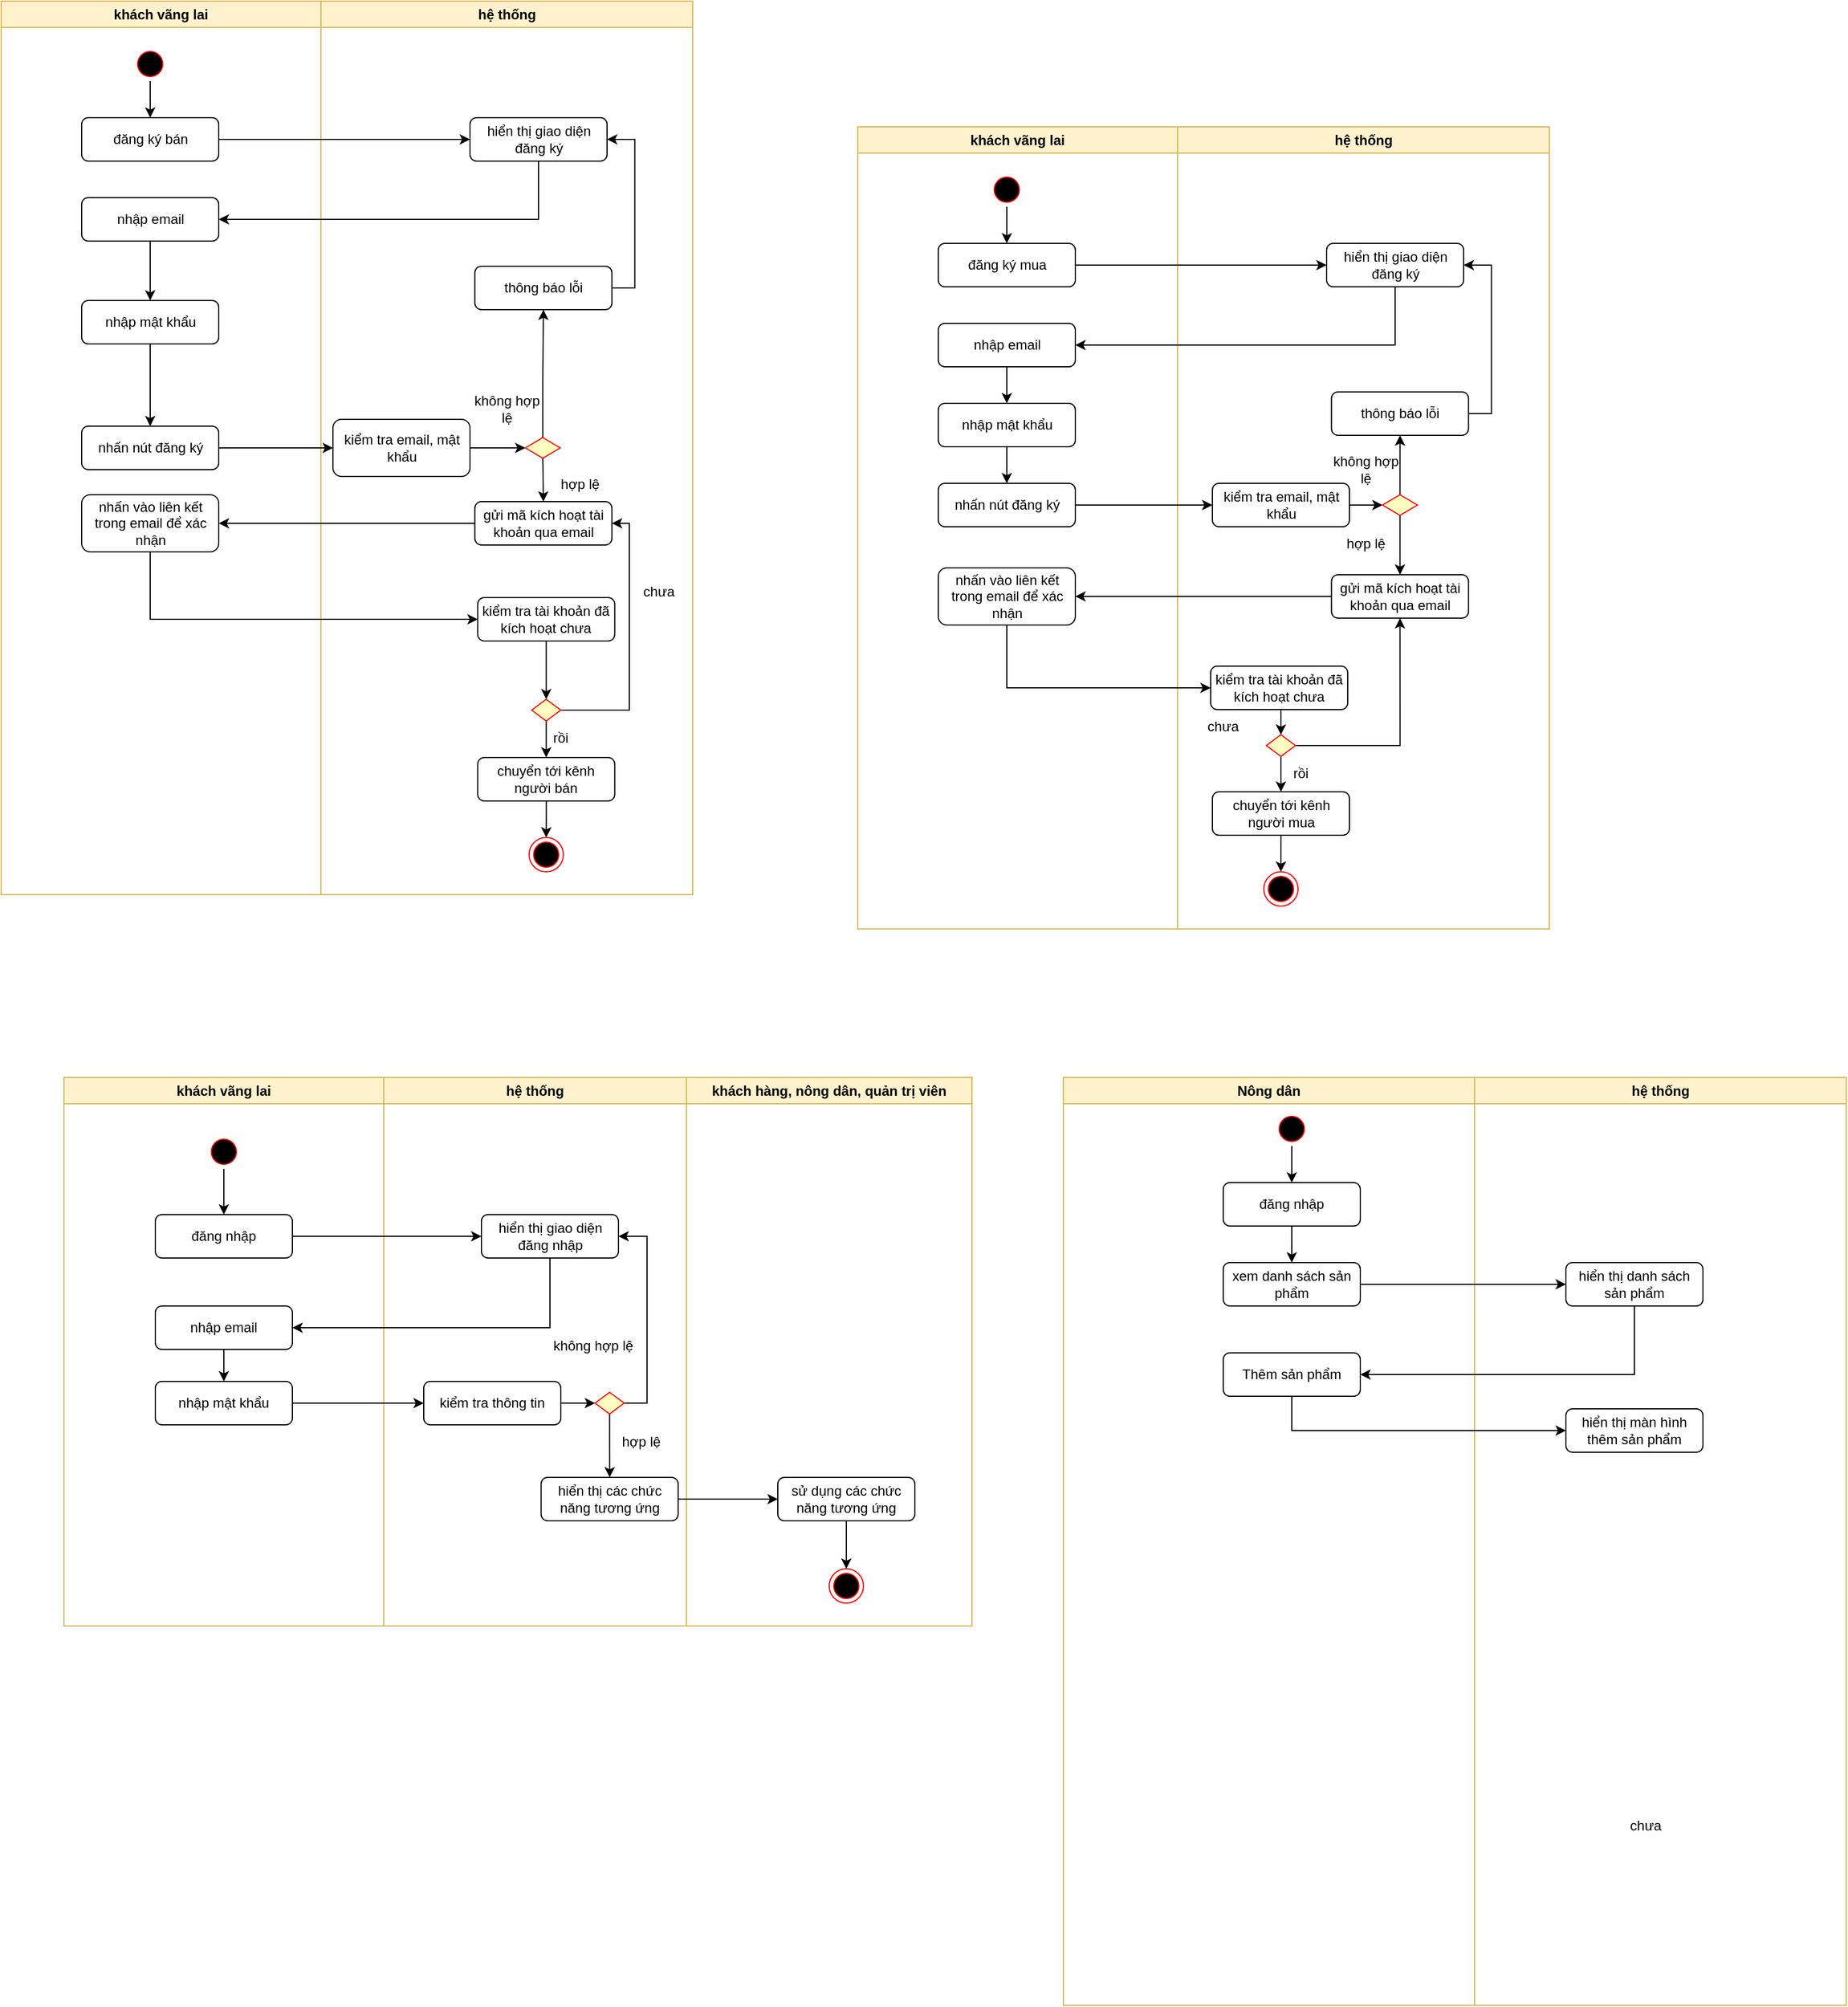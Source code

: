 <mxfile version="22.1.7" type="github">
  <diagram name="Page-1" id="e7e014a7-5840-1c2e-5031-d8a46d1fe8dd">
    <mxGraphModel dx="1050" dy="541" grid="1" gridSize="10" guides="1" tooltips="1" connect="1" arrows="1" fold="1" page="1" pageScale="1" pageWidth="1169" pageHeight="826" background="none" math="0" shadow="0">
      <root>
        <mxCell id="0" />
        <mxCell id="1" parent="0" />
        <mxCell id="KYzLp7zjKM8vXgxondFM-41" value="khách vãng lai" style="swimlane;whiteSpace=wrap;fillColor=#fff2cc;strokeColor=#d6b656;" parent="1" vertex="1">
          <mxGeometry x="165" y="960" width="280" height="480" as="geometry" />
        </mxCell>
        <mxCell id="KYzLp7zjKM8vXgxondFM-245" value="" style="edgeStyle=orthogonalEdgeStyle;rounded=0;orthogonalLoop=1;jettySize=auto;html=1;" parent="KYzLp7zjKM8vXgxondFM-41" source="KYzLp7zjKM8vXgxondFM-42" target="KYzLp7zjKM8vXgxondFM-235" edge="1">
          <mxGeometry relative="1" as="geometry" />
        </mxCell>
        <mxCell id="KYzLp7zjKM8vXgxondFM-42" value="" style="ellipse;shape=startState;fillColor=#000000;strokeColor=#ff0000;" parent="KYzLp7zjKM8vXgxondFM-41" vertex="1">
          <mxGeometry x="125" y="50" width="30" height="30" as="geometry" />
        </mxCell>
        <mxCell id="KYzLp7zjKM8vXgxondFM-235" value="đăng nhập" style="rounded=1;whiteSpace=wrap;html=1;" parent="KYzLp7zjKM8vXgxondFM-41" vertex="1">
          <mxGeometry x="80" y="120" width="120" height="38" as="geometry" />
        </mxCell>
        <mxCell id="KYzLp7zjKM8vXgxondFM-247" value="" style="edgeStyle=orthogonalEdgeStyle;rounded=0;orthogonalLoop=1;jettySize=auto;html=1;" parent="KYzLp7zjKM8vXgxondFM-41" source="KYzLp7zjKM8vXgxondFM-238" target="KYzLp7zjKM8vXgxondFM-239" edge="1">
          <mxGeometry relative="1" as="geometry" />
        </mxCell>
        <mxCell id="KYzLp7zjKM8vXgxondFM-238" value="nhập email" style="rounded=1;whiteSpace=wrap;html=1;" parent="KYzLp7zjKM8vXgxondFM-41" vertex="1">
          <mxGeometry x="80" y="200" width="120" height="38" as="geometry" />
        </mxCell>
        <mxCell id="KYzLp7zjKM8vXgxondFM-239" value="nhập mật khẩu" style="rounded=1;whiteSpace=wrap;html=1;" parent="KYzLp7zjKM8vXgxondFM-41" vertex="1">
          <mxGeometry x="80" y="266" width="120" height="38" as="geometry" />
        </mxCell>
        <mxCell id="KYzLp7zjKM8vXgxondFM-50" value="hệ thống" style="swimlane;whiteSpace=wrap;fillColor=#fff2cc;strokeColor=#d6b656;" parent="1" vertex="1">
          <mxGeometry x="445" y="960" width="265" height="480" as="geometry" />
        </mxCell>
        <mxCell id="KYzLp7zjKM8vXgxondFM-236" value="hiển thị giao diện đăng nhập" style="rounded=1;whiteSpace=wrap;html=1;" parent="KYzLp7zjKM8vXgxondFM-50" vertex="1">
          <mxGeometry x="85.5" y="120" width="120" height="38" as="geometry" />
        </mxCell>
        <mxCell id="KYzLp7zjKM8vXgxondFM-251" value="" style="edgeStyle=orthogonalEdgeStyle;rounded=0;orthogonalLoop=1;jettySize=auto;html=1;" parent="KYzLp7zjKM8vXgxondFM-50" source="KYzLp7zjKM8vXgxondFM-248" target="KYzLp7zjKM8vXgxondFM-250" edge="1">
          <mxGeometry relative="1" as="geometry" />
        </mxCell>
        <mxCell id="KYzLp7zjKM8vXgxondFM-248" value="kiểm tra thông tin" style="rounded=1;whiteSpace=wrap;html=1;" parent="KYzLp7zjKM8vXgxondFM-50" vertex="1">
          <mxGeometry x="35" y="266" width="120" height="38" as="geometry" />
        </mxCell>
        <mxCell id="KYzLp7zjKM8vXgxondFM-253" style="edgeStyle=orthogonalEdgeStyle;rounded=0;orthogonalLoop=1;jettySize=auto;html=1;entryX=1;entryY=0.5;entryDx=0;entryDy=0;exitX=1;exitY=0.5;exitDx=0;exitDy=0;" parent="KYzLp7zjKM8vXgxondFM-50" source="KYzLp7zjKM8vXgxondFM-250" target="KYzLp7zjKM8vXgxondFM-236" edge="1">
          <mxGeometry relative="1" as="geometry" />
        </mxCell>
        <mxCell id="KYzLp7zjKM8vXgxondFM-255" value="" style="edgeStyle=orthogonalEdgeStyle;rounded=0;orthogonalLoop=1;jettySize=auto;html=1;" parent="KYzLp7zjKM8vXgxondFM-50" source="KYzLp7zjKM8vXgxondFM-250" target="KYzLp7zjKM8vXgxondFM-254" edge="1">
          <mxGeometry relative="1" as="geometry" />
        </mxCell>
        <mxCell id="KYzLp7zjKM8vXgxondFM-250" value="" style="rhombus;fillColor=#ffffc0;strokeColor=#ff0000;" parent="KYzLp7zjKM8vXgxondFM-50" vertex="1">
          <mxGeometry x="185" y="275.5" width="25.5" height="19" as="geometry" />
        </mxCell>
        <mxCell id="KYzLp7zjKM8vXgxondFM-254" value="hiển thị các chức năng tương ứng" style="rounded=1;whiteSpace=wrap;html=1;" parent="KYzLp7zjKM8vXgxondFM-50" vertex="1">
          <mxGeometry x="137.75" y="350" width="120" height="38" as="geometry" />
        </mxCell>
        <mxCell id="KYzLp7zjKM8vXgxondFM-257" value="không hợp lệ" style="text;html=1;align=center;verticalAlign=middle;resizable=0;points=[];autosize=1;strokeColor=none;fillColor=none;" parent="KYzLp7zjKM8vXgxondFM-50" vertex="1">
          <mxGeometry x="137.75" y="220" width="90" height="30" as="geometry" />
        </mxCell>
        <mxCell id="KYzLp7zjKM8vXgxondFM-258" value="hợp lệ" style="text;html=1;align=center;verticalAlign=middle;resizable=0;points=[];autosize=1;strokeColor=none;fillColor=none;" parent="KYzLp7zjKM8vXgxondFM-50" vertex="1">
          <mxGeometry x="195" y="304" width="60" height="30" as="geometry" />
        </mxCell>
        <mxCell id="KYzLp7zjKM8vXgxondFM-69" value="khách hàng, nông dân, quản trị viên" style="swimlane;whiteSpace=wrap;fillColor=#fff2cc;strokeColor=#d6b656;" parent="1" vertex="1">
          <mxGeometry x="710" y="960" width="250" height="480" as="geometry" />
        </mxCell>
        <mxCell id="KYzLp7zjKM8vXgxondFM-73" value="" style="ellipse;shape=endState;fillColor=#000000;strokeColor=#ff0000" parent="KYzLp7zjKM8vXgxondFM-69" vertex="1">
          <mxGeometry x="125" y="430" width="30" height="30" as="geometry" />
        </mxCell>
        <mxCell id="KYzLp7zjKM8vXgxondFM-260" style="edgeStyle=orthogonalEdgeStyle;rounded=0;orthogonalLoop=1;jettySize=auto;html=1;exitX=0.5;exitY=1;exitDx=0;exitDy=0;entryX=0.5;entryY=0;entryDx=0;entryDy=0;" parent="KYzLp7zjKM8vXgxondFM-69" source="KYzLp7zjKM8vXgxondFM-256" target="KYzLp7zjKM8vXgxondFM-73" edge="1">
          <mxGeometry relative="1" as="geometry" />
        </mxCell>
        <mxCell id="KYzLp7zjKM8vXgxondFM-256" value="sử dụng các chức năng tương ứng" style="rounded=1;whiteSpace=wrap;html=1;" parent="KYzLp7zjKM8vXgxondFM-69" vertex="1">
          <mxGeometry x="80" y="350" width="120" height="38" as="geometry" />
        </mxCell>
        <mxCell id="KYzLp7zjKM8vXgxondFM-134" value="khách vãng lai" style="swimlane;whiteSpace=wrap;fillColor=#fff2cc;strokeColor=#d6b656;" parent="1" vertex="1">
          <mxGeometry x="860" y="128" width="280" height="702" as="geometry" />
        </mxCell>
        <mxCell id="KYzLp7zjKM8vXgxondFM-135" value="" style="edgeStyle=orthogonalEdgeStyle;rounded=0;orthogonalLoop=1;jettySize=auto;html=1;" parent="KYzLp7zjKM8vXgxondFM-134" source="KYzLp7zjKM8vXgxondFM-136" target="KYzLp7zjKM8vXgxondFM-138" edge="1">
          <mxGeometry relative="1" as="geometry" />
        </mxCell>
        <mxCell id="KYzLp7zjKM8vXgxondFM-136" value="" style="ellipse;shape=startState;fillColor=#000000;strokeColor=#ff0000;" parent="KYzLp7zjKM8vXgxondFM-134" vertex="1">
          <mxGeometry x="115.5" y="40" width="30" height="30" as="geometry" />
        </mxCell>
        <mxCell id="KYzLp7zjKM8vXgxondFM-138" value="đăng ký mua" style="rounded=1;whiteSpace=wrap;html=1;" parent="KYzLp7zjKM8vXgxondFM-134" vertex="1">
          <mxGeometry x="70.5" y="102" width="120" height="38" as="geometry" />
        </mxCell>
        <mxCell id="KYzLp7zjKM8vXgxondFM-139" value="" style="edgeStyle=orthogonalEdgeStyle;rounded=0;orthogonalLoop=1;jettySize=auto;html=1;" parent="KYzLp7zjKM8vXgxondFM-134" source="KYzLp7zjKM8vXgxondFM-140" target="KYzLp7zjKM8vXgxondFM-141" edge="1">
          <mxGeometry relative="1" as="geometry" />
        </mxCell>
        <mxCell id="KYzLp7zjKM8vXgxondFM-140" value="nhập email" style="rounded=1;whiteSpace=wrap;html=1;" parent="KYzLp7zjKM8vXgxondFM-134" vertex="1">
          <mxGeometry x="70.5" y="172" width="120" height="38" as="geometry" />
        </mxCell>
        <mxCell id="KYzLp7zjKM8vXgxondFM-175" style="edgeStyle=orthogonalEdgeStyle;rounded=0;orthogonalLoop=1;jettySize=auto;html=1;exitX=0.5;exitY=1;exitDx=0;exitDy=0;entryX=0.5;entryY=0;entryDx=0;entryDy=0;" parent="KYzLp7zjKM8vXgxondFM-134" source="KYzLp7zjKM8vXgxondFM-141" target="KYzLp7zjKM8vXgxondFM-174" edge="1">
          <mxGeometry relative="1" as="geometry" />
        </mxCell>
        <mxCell id="KYzLp7zjKM8vXgxondFM-141" value="nhập mật khẩu" style="rounded=1;whiteSpace=wrap;html=1;" parent="KYzLp7zjKM8vXgxondFM-134" vertex="1">
          <mxGeometry x="70.5" y="242" width="120" height="38" as="geometry" />
        </mxCell>
        <mxCell id="KYzLp7zjKM8vXgxondFM-174" value="nhấn nút đăng ký" style="rounded=1;whiteSpace=wrap;html=1;" parent="KYzLp7zjKM8vXgxondFM-134" vertex="1">
          <mxGeometry x="70.5" y="312" width="120" height="38" as="geometry" />
        </mxCell>
        <mxCell id="KYzLp7zjKM8vXgxondFM-142" value="nhấn vào liên kết trong email để xác nhận" style="rounded=1;whiteSpace=wrap;html=1;" parent="KYzLp7zjKM8vXgxondFM-134" vertex="1">
          <mxGeometry x="70.5" y="386" width="120" height="50" as="geometry" />
        </mxCell>
        <mxCell id="KYzLp7zjKM8vXgxondFM-149" value="hệ thống" style="swimlane;whiteSpace=wrap;fillColor=#fff2cc;strokeColor=#d6b656;" parent="1" vertex="1">
          <mxGeometry x="1140" y="128" width="325.5" height="702" as="geometry" />
        </mxCell>
        <mxCell id="KYzLp7zjKM8vXgxondFM-150" value="" style="edgeStyle=orthogonalEdgeStyle;rounded=0;orthogonalLoop=1;jettySize=auto;html=1;" parent="KYzLp7zjKM8vXgxondFM-149" source="KYzLp7zjKM8vXgxondFM-151" target="KYzLp7zjKM8vXgxondFM-154" edge="1">
          <mxGeometry relative="1" as="geometry" />
        </mxCell>
        <mxCell id="KYzLp7zjKM8vXgxondFM-151" value="kiểm tra email, mật khẩu" style="rounded=1;whiteSpace=wrap;html=1;" parent="KYzLp7zjKM8vXgxondFM-149" vertex="1">
          <mxGeometry x="30.5" y="312" width="120" height="38" as="geometry" />
        </mxCell>
        <mxCell id="KYzLp7zjKM8vXgxondFM-153" style="edgeStyle=orthogonalEdgeStyle;rounded=0;orthogonalLoop=1;jettySize=auto;html=1;exitX=0.5;exitY=1;exitDx=0;exitDy=0;entryX=0.5;entryY=0;entryDx=0;entryDy=0;" parent="KYzLp7zjKM8vXgxondFM-149" source="KYzLp7zjKM8vXgxondFM-154" target="KYzLp7zjKM8vXgxondFM-158" edge="1">
          <mxGeometry relative="1" as="geometry" />
        </mxCell>
        <mxCell id="KYzLp7zjKM8vXgxondFM-177" value="" style="edgeStyle=orthogonalEdgeStyle;rounded=0;orthogonalLoop=1;jettySize=auto;html=1;" parent="KYzLp7zjKM8vXgxondFM-149" source="KYzLp7zjKM8vXgxondFM-154" target="KYzLp7zjKM8vXgxondFM-176" edge="1">
          <mxGeometry relative="1" as="geometry" />
        </mxCell>
        <mxCell id="KYzLp7zjKM8vXgxondFM-154" value="" style="rhombus;fillColor=#ffffc0;strokeColor=#ff0000;" parent="KYzLp7zjKM8vXgxondFM-149" vertex="1">
          <mxGeometry x="179.5" y="322" width="30.5" height="18" as="geometry" />
        </mxCell>
        <mxCell id="KYzLp7zjKM8vXgxondFM-155" value="hiển thị giao diện đăng ký" style="rounded=1;whiteSpace=wrap;html=1;" parent="KYzLp7zjKM8vXgxondFM-149" vertex="1">
          <mxGeometry x="130.5" y="102" width="120" height="38" as="geometry" />
        </mxCell>
        <mxCell id="KYzLp7zjKM8vXgxondFM-156" value="không hợp lệ" style="text;html=1;strokeColor=none;fillColor=none;align=center;verticalAlign=middle;whiteSpace=wrap;rounded=0;" parent="KYzLp7zjKM8vXgxondFM-149" vertex="1">
          <mxGeometry x="134.75" y="285" width="60" height="30" as="geometry" />
        </mxCell>
        <mxCell id="KYzLp7zjKM8vXgxondFM-157" value="hợp lệ" style="text;html=1;strokeColor=none;fillColor=none;align=center;verticalAlign=middle;whiteSpace=wrap;rounded=0;" parent="KYzLp7zjKM8vXgxondFM-149" vertex="1">
          <mxGeometry x="134.75" y="350" width="60" height="30" as="geometry" />
        </mxCell>
        <mxCell id="KYzLp7zjKM8vXgxondFM-188" style="edgeStyle=orthogonalEdgeStyle;rounded=0;orthogonalLoop=1;jettySize=auto;html=1;exitX=0.5;exitY=1;exitDx=0;exitDy=0;entryX=0.5;entryY=0;entryDx=0;entryDy=0;" parent="KYzLp7zjKM8vXgxondFM-149" source="KYzLp7zjKM8vXgxondFM-163" target="KYzLp7zjKM8vXgxondFM-187" edge="1">
          <mxGeometry relative="1" as="geometry" />
        </mxCell>
        <mxCell id="CHqkZFaA4Pbt0bsiCunF-6" style="edgeStyle=orthogonalEdgeStyle;rounded=0;orthogonalLoop=1;jettySize=auto;html=1;exitX=1;exitY=0.5;exitDx=0;exitDy=0;entryX=0.5;entryY=1;entryDx=0;entryDy=0;" edge="1" parent="KYzLp7zjKM8vXgxondFM-149" source="KYzLp7zjKM8vXgxondFM-163" target="KYzLp7zjKM8vXgxondFM-158">
          <mxGeometry relative="1" as="geometry" />
        </mxCell>
        <mxCell id="KYzLp7zjKM8vXgxondFM-163" value="" style="rhombus;fillColor=#ffffc0;strokeColor=#ff0000;" parent="KYzLp7zjKM8vXgxondFM-149" vertex="1">
          <mxGeometry x="77.75" y="532" width="25.5" height="19" as="geometry" />
        </mxCell>
        <mxCell id="KYzLp7zjKM8vXgxondFM-165" value="chưa" style="text;html=1;strokeColor=none;fillColor=none;align=center;verticalAlign=middle;whiteSpace=wrap;rounded=0;" parent="KYzLp7zjKM8vXgxondFM-149" vertex="1">
          <mxGeometry x="10" y="510" width="60" height="30" as="geometry" />
        </mxCell>
        <mxCell id="KYzLp7zjKM8vXgxondFM-158" value="gửi mã kích hoạt tài khoản qua email" style="rounded=1;whiteSpace=wrap;html=1;" parent="KYzLp7zjKM8vXgxondFM-149" vertex="1">
          <mxGeometry x="134.75" y="392" width="120" height="38" as="geometry" />
        </mxCell>
        <mxCell id="KYzLp7zjKM8vXgxondFM-185" style="edgeStyle=orthogonalEdgeStyle;rounded=0;orthogonalLoop=1;jettySize=auto;html=1;exitX=0.5;exitY=1;exitDx=0;exitDy=0;entryX=0.5;entryY=0;entryDx=0;entryDy=0;" parent="KYzLp7zjKM8vXgxondFM-149" source="KYzLp7zjKM8vXgxondFM-160" target="KYzLp7zjKM8vXgxondFM-163" edge="1">
          <mxGeometry relative="1" as="geometry" />
        </mxCell>
        <mxCell id="KYzLp7zjKM8vXgxondFM-160" value="kiểm tra tài khoản đã kích hoạt chưa" style="rounded=1;whiteSpace=wrap;html=1;" parent="KYzLp7zjKM8vXgxondFM-149" vertex="1">
          <mxGeometry x="29" y="472" width="120" height="38" as="geometry" />
        </mxCell>
        <mxCell id="KYzLp7zjKM8vXgxondFM-179" style="edgeStyle=orthogonalEdgeStyle;rounded=0;orthogonalLoop=1;jettySize=auto;html=1;exitX=1;exitY=0.5;exitDx=0;exitDy=0;entryX=1;entryY=0.5;entryDx=0;entryDy=0;" parent="KYzLp7zjKM8vXgxondFM-149" source="KYzLp7zjKM8vXgxondFM-176" target="KYzLp7zjKM8vXgxondFM-155" edge="1">
          <mxGeometry relative="1" as="geometry" />
        </mxCell>
        <mxCell id="KYzLp7zjKM8vXgxondFM-176" value="thông báo lỗi" style="rounded=1;whiteSpace=wrap;html=1;" parent="KYzLp7zjKM8vXgxondFM-149" vertex="1">
          <mxGeometry x="134.75" y="232" width="120" height="38" as="geometry" />
        </mxCell>
        <mxCell id="KYzLp7zjKM8vXgxondFM-191" value="" style="edgeStyle=orthogonalEdgeStyle;rounded=0;orthogonalLoop=1;jettySize=auto;html=1;" parent="KYzLp7zjKM8vXgxondFM-149" source="KYzLp7zjKM8vXgxondFM-187" target="KYzLp7zjKM8vXgxondFM-190" edge="1">
          <mxGeometry relative="1" as="geometry" />
        </mxCell>
        <mxCell id="KYzLp7zjKM8vXgxondFM-187" value="chuyển tới kênh người mua" style="rounded=1;whiteSpace=wrap;html=1;" parent="KYzLp7zjKM8vXgxondFM-149" vertex="1">
          <mxGeometry x="30.5" y="582" width="120" height="38" as="geometry" />
        </mxCell>
        <mxCell id="KYzLp7zjKM8vXgxondFM-189" value="rồi" style="text;html=1;strokeColor=none;fillColor=none;align=center;verticalAlign=middle;whiteSpace=wrap;rounded=0;" parent="KYzLp7zjKM8vXgxondFM-149" vertex="1">
          <mxGeometry x="77.75" y="551" width="60" height="30" as="geometry" />
        </mxCell>
        <mxCell id="KYzLp7zjKM8vXgxondFM-190" value="" style="ellipse;shape=endState;fillColor=#000000;strokeColor=#ff0000" parent="KYzLp7zjKM8vXgxondFM-149" vertex="1">
          <mxGeometry x="75.5" y="652" width="30" height="30" as="geometry" />
        </mxCell>
        <mxCell id="KYzLp7zjKM8vXgxondFM-167" style="edgeStyle=orthogonalEdgeStyle;rounded=0;orthogonalLoop=1;jettySize=auto;html=1;exitX=1;exitY=0.5;exitDx=0;exitDy=0;entryX=0;entryY=0.5;entryDx=0;entryDy=0;" parent="1" source="KYzLp7zjKM8vXgxondFM-174" target="KYzLp7zjKM8vXgxondFM-151" edge="1">
          <mxGeometry relative="1" as="geometry" />
        </mxCell>
        <mxCell id="KYzLp7zjKM8vXgxondFM-168" style="edgeStyle=orthogonalEdgeStyle;rounded=0;orthogonalLoop=1;jettySize=auto;html=1;entryX=1;entryY=0.5;entryDx=0;entryDy=0;endArrow=none;endFill=0;startArrow=classic;startFill=1;" parent="1" source="KYzLp7zjKM8vXgxondFM-155" target="KYzLp7zjKM8vXgxondFM-138" edge="1">
          <mxGeometry relative="1" as="geometry" />
        </mxCell>
        <mxCell id="KYzLp7zjKM8vXgxondFM-173" style="edgeStyle=orthogonalEdgeStyle;rounded=0;orthogonalLoop=1;jettySize=auto;html=1;exitX=0.5;exitY=1;exitDx=0;exitDy=0;entryX=1;entryY=0.5;entryDx=0;entryDy=0;" parent="1" source="KYzLp7zjKM8vXgxondFM-155" target="KYzLp7zjKM8vXgxondFM-140" edge="1">
          <mxGeometry relative="1" as="geometry" />
        </mxCell>
        <mxCell id="KYzLp7zjKM8vXgxondFM-169" style="edgeStyle=orthogonalEdgeStyle;rounded=0;orthogonalLoop=1;jettySize=auto;html=1;exitX=0;exitY=0.5;exitDx=0;exitDy=0;entryX=1;entryY=0.5;entryDx=0;entryDy=0;" parent="1" source="KYzLp7zjKM8vXgxondFM-158" target="KYzLp7zjKM8vXgxondFM-142" edge="1">
          <mxGeometry relative="1" as="geometry" />
        </mxCell>
        <mxCell id="KYzLp7zjKM8vXgxondFM-170" style="edgeStyle=orthogonalEdgeStyle;rounded=0;orthogonalLoop=1;jettySize=auto;html=1;exitX=0.5;exitY=1;exitDx=0;exitDy=0;entryX=0;entryY=0.5;entryDx=0;entryDy=0;" parent="1" source="KYzLp7zjKM8vXgxondFM-142" target="KYzLp7zjKM8vXgxondFM-160" edge="1">
          <mxGeometry relative="1" as="geometry" />
        </mxCell>
        <mxCell id="KYzLp7zjKM8vXgxondFM-192" value="khách vãng lai" style="swimlane;whiteSpace=wrap;fillColor=#fff2cc;strokeColor=#d6b656;" parent="1" vertex="1">
          <mxGeometry x="110" y="18" width="280" height="782" as="geometry" />
        </mxCell>
        <mxCell id="KYzLp7zjKM8vXgxondFM-193" value="" style="edgeStyle=orthogonalEdgeStyle;rounded=0;orthogonalLoop=1;jettySize=auto;html=1;" parent="KYzLp7zjKM8vXgxondFM-192" source="KYzLp7zjKM8vXgxondFM-194" target="KYzLp7zjKM8vXgxondFM-195" edge="1">
          <mxGeometry relative="1" as="geometry" />
        </mxCell>
        <mxCell id="KYzLp7zjKM8vXgxondFM-194" value="" style="ellipse;shape=startState;fillColor=#000000;strokeColor=#ff0000;" parent="KYzLp7zjKM8vXgxondFM-192" vertex="1">
          <mxGeometry x="115.5" y="40" width="30" height="30" as="geometry" />
        </mxCell>
        <mxCell id="KYzLp7zjKM8vXgxondFM-195" value="đăng ký bán" style="rounded=1;whiteSpace=wrap;html=1;" parent="KYzLp7zjKM8vXgxondFM-192" vertex="1">
          <mxGeometry x="70.5" y="102" width="120" height="38" as="geometry" />
        </mxCell>
        <mxCell id="KYzLp7zjKM8vXgxondFM-196" value="" style="edgeStyle=orthogonalEdgeStyle;rounded=0;orthogonalLoop=1;jettySize=auto;html=1;entryX=0.5;entryY=0;entryDx=0;entryDy=0;" parent="KYzLp7zjKM8vXgxondFM-192" source="KYzLp7zjKM8vXgxondFM-197" target="KYzLp7zjKM8vXgxondFM-230" edge="1">
          <mxGeometry relative="1" as="geometry">
            <mxPoint x="130.5" y="242" as="targetPoint" />
          </mxGeometry>
        </mxCell>
        <mxCell id="KYzLp7zjKM8vXgxondFM-197" value="nhập email" style="rounded=1;whiteSpace=wrap;html=1;" parent="KYzLp7zjKM8vXgxondFM-192" vertex="1">
          <mxGeometry x="70.5" y="172" width="120" height="38" as="geometry" />
        </mxCell>
        <mxCell id="CHqkZFaA4Pbt0bsiCunF-4" value="" style="edgeStyle=orthogonalEdgeStyle;rounded=0;orthogonalLoop=1;jettySize=auto;html=1;" edge="1" parent="KYzLp7zjKM8vXgxondFM-192" source="KYzLp7zjKM8vXgxondFM-230" target="CHqkZFaA4Pbt0bsiCunF-3">
          <mxGeometry relative="1" as="geometry" />
        </mxCell>
        <mxCell id="KYzLp7zjKM8vXgxondFM-230" value="nhập mật khẩu" style="rounded=1;whiteSpace=wrap;html=1;" parent="KYzLp7zjKM8vXgxondFM-192" vertex="1">
          <mxGeometry x="70.5" y="262" width="120" height="38" as="geometry" />
        </mxCell>
        <mxCell id="KYzLp7zjKM8vXgxondFM-201" value="nhấn vào liên kết trong email để xác nhận" style="rounded=1;whiteSpace=wrap;html=1;" parent="KYzLp7zjKM8vXgxondFM-192" vertex="1">
          <mxGeometry x="70.5" y="432" width="120" height="50" as="geometry" />
        </mxCell>
        <mxCell id="CHqkZFaA4Pbt0bsiCunF-3" value="nhấn nút đăng ký" style="rounded=1;whiteSpace=wrap;html=1;" vertex="1" parent="KYzLp7zjKM8vXgxondFM-192">
          <mxGeometry x="70.5" y="372" width="120" height="38" as="geometry" />
        </mxCell>
        <mxCell id="KYzLp7zjKM8vXgxondFM-202" value="hệ thống" style="swimlane;whiteSpace=wrap;fillColor=#fff2cc;strokeColor=#d6b656;" parent="1" vertex="1">
          <mxGeometry x="390" y="18" width="325.5" height="782" as="geometry" />
        </mxCell>
        <mxCell id="KYzLp7zjKM8vXgxondFM-203" value="" style="edgeStyle=orthogonalEdgeStyle;rounded=0;orthogonalLoop=1;jettySize=auto;html=1;" parent="KYzLp7zjKM8vXgxondFM-202" source="KYzLp7zjKM8vXgxondFM-204" target="KYzLp7zjKM8vXgxondFM-207" edge="1">
          <mxGeometry relative="1" as="geometry" />
        </mxCell>
        <mxCell id="KYzLp7zjKM8vXgxondFM-204" value="kiểm tra email, mật khẩu" style="rounded=1;whiteSpace=wrap;html=1;" parent="KYzLp7zjKM8vXgxondFM-202" vertex="1">
          <mxGeometry x="10.5" y="366" width="120" height="50" as="geometry" />
        </mxCell>
        <mxCell id="KYzLp7zjKM8vXgxondFM-205" style="edgeStyle=orthogonalEdgeStyle;rounded=0;orthogonalLoop=1;jettySize=auto;html=1;exitX=0.5;exitY=1;exitDx=0;exitDy=0;entryX=0.5;entryY=0;entryDx=0;entryDy=0;" parent="KYzLp7zjKM8vXgxondFM-202" source="KYzLp7zjKM8vXgxondFM-207" target="KYzLp7zjKM8vXgxondFM-214" edge="1">
          <mxGeometry relative="1" as="geometry" />
        </mxCell>
        <mxCell id="KYzLp7zjKM8vXgxondFM-206" value="" style="edgeStyle=orthogonalEdgeStyle;rounded=0;orthogonalLoop=1;jettySize=auto;html=1;" parent="KYzLp7zjKM8vXgxondFM-202" source="KYzLp7zjKM8vXgxondFM-207" target="KYzLp7zjKM8vXgxondFM-218" edge="1">
          <mxGeometry relative="1" as="geometry" />
        </mxCell>
        <mxCell id="KYzLp7zjKM8vXgxondFM-207" value="" style="rhombus;fillColor=#ffffc0;strokeColor=#ff0000;" parent="KYzLp7zjKM8vXgxondFM-202" vertex="1">
          <mxGeometry x="179" y="382" width="30.5" height="18" as="geometry" />
        </mxCell>
        <mxCell id="KYzLp7zjKM8vXgxondFM-208" value="hiển thị giao diện đăng ký" style="rounded=1;whiteSpace=wrap;html=1;" parent="KYzLp7zjKM8vXgxondFM-202" vertex="1">
          <mxGeometry x="130.5" y="102" width="120" height="38" as="geometry" />
        </mxCell>
        <mxCell id="KYzLp7zjKM8vXgxondFM-209" value="không hợp lệ" style="text;html=1;strokeColor=none;fillColor=none;align=center;verticalAlign=middle;whiteSpace=wrap;rounded=0;" parent="KYzLp7zjKM8vXgxondFM-202" vertex="1">
          <mxGeometry x="132.75" y="342" width="60" height="30" as="geometry" />
        </mxCell>
        <mxCell id="KYzLp7zjKM8vXgxondFM-210" value="hợp lệ" style="text;html=1;strokeColor=none;fillColor=none;align=center;verticalAlign=middle;whiteSpace=wrap;rounded=0;" parent="KYzLp7zjKM8vXgxondFM-202" vertex="1">
          <mxGeometry x="197.25" y="408" width="60" height="30" as="geometry" />
        </mxCell>
        <mxCell id="KYzLp7zjKM8vXgxondFM-211" style="edgeStyle=orthogonalEdgeStyle;rounded=0;orthogonalLoop=1;jettySize=auto;html=1;exitX=0.5;exitY=1;exitDx=0;exitDy=0;entryX=0.5;entryY=0;entryDx=0;entryDy=0;" parent="KYzLp7zjKM8vXgxondFM-202" source="KYzLp7zjKM8vXgxondFM-212" target="KYzLp7zjKM8vXgxondFM-220" edge="1">
          <mxGeometry relative="1" as="geometry" />
        </mxCell>
        <mxCell id="KYzLp7zjKM8vXgxondFM-213" value="chưa" style="text;html=1;strokeColor=none;fillColor=none;align=center;verticalAlign=middle;whiteSpace=wrap;rounded=0;" parent="KYzLp7zjKM8vXgxondFM-202" vertex="1">
          <mxGeometry x="265.5" y="502" width="60" height="30" as="geometry" />
        </mxCell>
        <mxCell id="KYzLp7zjKM8vXgxondFM-215" style="edgeStyle=orthogonalEdgeStyle;rounded=0;orthogonalLoop=1;jettySize=auto;html=1;exitX=0.5;exitY=1;exitDx=0;exitDy=0;entryX=0.5;entryY=0;entryDx=0;entryDy=0;" parent="KYzLp7zjKM8vXgxondFM-202" source="KYzLp7zjKM8vXgxondFM-216" target="KYzLp7zjKM8vXgxondFM-212" edge="1">
          <mxGeometry relative="1" as="geometry" />
        </mxCell>
        <mxCell id="KYzLp7zjKM8vXgxondFM-217" style="edgeStyle=orthogonalEdgeStyle;rounded=0;orthogonalLoop=1;jettySize=auto;html=1;exitX=1;exitY=0.5;exitDx=0;exitDy=0;entryX=1;entryY=0.5;entryDx=0;entryDy=0;" parent="KYzLp7zjKM8vXgxondFM-202" source="KYzLp7zjKM8vXgxondFM-218" target="KYzLp7zjKM8vXgxondFM-208" edge="1">
          <mxGeometry relative="1" as="geometry" />
        </mxCell>
        <mxCell id="KYzLp7zjKM8vXgxondFM-218" value="thông báo lỗi" style="rounded=1;whiteSpace=wrap;html=1;" parent="KYzLp7zjKM8vXgxondFM-202" vertex="1">
          <mxGeometry x="134.75" y="232" width="120" height="38" as="geometry" />
        </mxCell>
        <mxCell id="KYzLp7zjKM8vXgxondFM-219" value="" style="edgeStyle=orthogonalEdgeStyle;rounded=0;orthogonalLoop=1;jettySize=auto;html=1;" parent="KYzLp7zjKM8vXgxondFM-202" source="KYzLp7zjKM8vXgxondFM-220" target="KYzLp7zjKM8vXgxondFM-222" edge="1">
          <mxGeometry relative="1" as="geometry" />
        </mxCell>
        <mxCell id="KYzLp7zjKM8vXgxondFM-221" value="rồi" style="text;html=1;strokeColor=none;fillColor=none;align=center;verticalAlign=middle;whiteSpace=wrap;rounded=0;" parent="KYzLp7zjKM8vXgxondFM-202" vertex="1">
          <mxGeometry x="179.5" y="630" width="60" height="30" as="geometry" />
        </mxCell>
        <mxCell id="KYzLp7zjKM8vXgxondFM-214" value="gửi mã kích hoạt tài khoản qua email" style="rounded=1;whiteSpace=wrap;html=1;" parent="KYzLp7zjKM8vXgxondFM-202" vertex="1">
          <mxGeometry x="134.75" y="438" width="120" height="38" as="geometry" />
        </mxCell>
        <mxCell id="KYzLp7zjKM8vXgxondFM-216" value="kiểm tra tài khoản đã kích hoạt chưa" style="rounded=1;whiteSpace=wrap;html=1;" parent="KYzLp7zjKM8vXgxondFM-202" vertex="1">
          <mxGeometry x="137.25" y="522" width="120" height="38" as="geometry" />
        </mxCell>
        <mxCell id="CHqkZFaA4Pbt0bsiCunF-2" style="edgeStyle=orthogonalEdgeStyle;rounded=0;orthogonalLoop=1;jettySize=auto;html=1;exitX=1;exitY=0.5;exitDx=0;exitDy=0;entryX=1;entryY=0.5;entryDx=0;entryDy=0;" edge="1" parent="KYzLp7zjKM8vXgxondFM-202" source="KYzLp7zjKM8vXgxondFM-212" target="KYzLp7zjKM8vXgxondFM-214">
          <mxGeometry relative="1" as="geometry">
            <Array as="points">
              <mxPoint x="270" y="621" />
              <mxPoint x="270" y="457" />
            </Array>
          </mxGeometry>
        </mxCell>
        <mxCell id="KYzLp7zjKM8vXgxondFM-212" value="" style="rhombus;fillColor=#ffffc0;strokeColor=#ff0000;" parent="KYzLp7zjKM8vXgxondFM-202" vertex="1">
          <mxGeometry x="184.5" y="611" width="25.5" height="19" as="geometry" />
        </mxCell>
        <mxCell id="KYzLp7zjKM8vXgxondFM-220" value="chuyển tới kênh người bán" style="rounded=1;whiteSpace=wrap;html=1;" parent="KYzLp7zjKM8vXgxondFM-202" vertex="1">
          <mxGeometry x="137.25" y="662" width="120" height="38" as="geometry" />
        </mxCell>
        <mxCell id="KYzLp7zjKM8vXgxondFM-222" value="" style="ellipse;shape=endState;fillColor=#000000;strokeColor=#ff0000" parent="KYzLp7zjKM8vXgxondFM-202" vertex="1">
          <mxGeometry x="182.25" y="732" width="30" height="30" as="geometry" />
        </mxCell>
        <mxCell id="KYzLp7zjKM8vXgxondFM-224" style="edgeStyle=orthogonalEdgeStyle;rounded=0;orthogonalLoop=1;jettySize=auto;html=1;entryX=1;entryY=0.5;entryDx=0;entryDy=0;endArrow=none;endFill=0;startArrow=classic;startFill=1;" parent="1" source="KYzLp7zjKM8vXgxondFM-208" target="KYzLp7zjKM8vXgxondFM-195" edge="1">
          <mxGeometry relative="1" as="geometry" />
        </mxCell>
        <mxCell id="KYzLp7zjKM8vXgxondFM-225" style="edgeStyle=orthogonalEdgeStyle;rounded=0;orthogonalLoop=1;jettySize=auto;html=1;exitX=0.5;exitY=1;exitDx=0;exitDy=0;entryX=1;entryY=0.5;entryDx=0;entryDy=0;" parent="1" source="KYzLp7zjKM8vXgxondFM-208" target="KYzLp7zjKM8vXgxondFM-197" edge="1">
          <mxGeometry relative="1" as="geometry" />
        </mxCell>
        <mxCell id="KYzLp7zjKM8vXgxondFM-226" style="edgeStyle=orthogonalEdgeStyle;rounded=0;orthogonalLoop=1;jettySize=auto;html=1;exitX=0;exitY=0.5;exitDx=0;exitDy=0;entryX=1;entryY=0.5;entryDx=0;entryDy=0;" parent="1" source="KYzLp7zjKM8vXgxondFM-214" target="KYzLp7zjKM8vXgxondFM-201" edge="1">
          <mxGeometry relative="1" as="geometry" />
        </mxCell>
        <mxCell id="KYzLp7zjKM8vXgxondFM-227" style="edgeStyle=orthogonalEdgeStyle;rounded=0;orthogonalLoop=1;jettySize=auto;html=1;exitX=0.5;exitY=1;exitDx=0;exitDy=0;entryX=0;entryY=0.5;entryDx=0;entryDy=0;" parent="1" source="KYzLp7zjKM8vXgxondFM-201" target="KYzLp7zjKM8vXgxondFM-216" edge="1">
          <mxGeometry relative="1" as="geometry" />
        </mxCell>
        <mxCell id="KYzLp7zjKM8vXgxondFM-237" style="edgeStyle=orthogonalEdgeStyle;rounded=0;orthogonalLoop=1;jettySize=auto;html=1;entryX=0;entryY=0.5;entryDx=0;entryDy=0;" parent="1" source="KYzLp7zjKM8vXgxondFM-235" target="KYzLp7zjKM8vXgxondFM-236" edge="1">
          <mxGeometry relative="1" as="geometry" />
        </mxCell>
        <mxCell id="KYzLp7zjKM8vXgxondFM-246" style="edgeStyle=orthogonalEdgeStyle;rounded=0;orthogonalLoop=1;jettySize=auto;html=1;exitX=0.5;exitY=1;exitDx=0;exitDy=0;entryX=1;entryY=0.5;entryDx=0;entryDy=0;" parent="1" source="KYzLp7zjKM8vXgxondFM-236" target="KYzLp7zjKM8vXgxondFM-238" edge="1">
          <mxGeometry relative="1" as="geometry" />
        </mxCell>
        <mxCell id="KYzLp7zjKM8vXgxondFM-249" style="edgeStyle=orthogonalEdgeStyle;rounded=0;orthogonalLoop=1;jettySize=auto;html=1;exitX=1;exitY=0.5;exitDx=0;exitDy=0;entryX=0;entryY=0.5;entryDx=0;entryDy=0;" parent="1" source="KYzLp7zjKM8vXgxondFM-239" target="KYzLp7zjKM8vXgxondFM-248" edge="1">
          <mxGeometry relative="1" as="geometry" />
        </mxCell>
        <mxCell id="KYzLp7zjKM8vXgxondFM-259" style="edgeStyle=orthogonalEdgeStyle;rounded=0;orthogonalLoop=1;jettySize=auto;html=1;entryX=0;entryY=0.5;entryDx=0;entryDy=0;" parent="1" source="KYzLp7zjKM8vXgxondFM-254" target="KYzLp7zjKM8vXgxondFM-256" edge="1">
          <mxGeometry relative="1" as="geometry" />
        </mxCell>
        <mxCell id="G6iEjRDnpPzUls3sCQAf-1" value="Nông dân" style="swimlane;whiteSpace=wrap;fillColor=#fff2cc;strokeColor=#d6b656;" parent="1" vertex="1">
          <mxGeometry x="1040" y="960" width="360" height="812" as="geometry" />
        </mxCell>
        <mxCell id="G6iEjRDnpPzUls3sCQAf-2" value="" style="edgeStyle=orthogonalEdgeStyle;rounded=0;orthogonalLoop=1;jettySize=auto;html=1;" parent="G6iEjRDnpPzUls3sCQAf-1" source="G6iEjRDnpPzUls3sCQAf-3" target="G6iEjRDnpPzUls3sCQAf-4" edge="1">
          <mxGeometry relative="1" as="geometry" />
        </mxCell>
        <mxCell id="G6iEjRDnpPzUls3sCQAf-3" value="" style="ellipse;shape=startState;fillColor=#000000;strokeColor=#ff0000;" parent="G6iEjRDnpPzUls3sCQAf-1" vertex="1">
          <mxGeometry x="185" y="30" width="30" height="30" as="geometry" />
        </mxCell>
        <mxCell id="G6iEjRDnpPzUls3sCQAf-46" value="" style="edgeStyle=orthogonalEdgeStyle;rounded=0;orthogonalLoop=1;jettySize=auto;html=1;" parent="G6iEjRDnpPzUls3sCQAf-1" source="G6iEjRDnpPzUls3sCQAf-4" target="G6iEjRDnpPzUls3sCQAf-6" edge="1">
          <mxGeometry relative="1" as="geometry" />
        </mxCell>
        <mxCell id="G6iEjRDnpPzUls3sCQAf-4" value="đăng nhập" style="rounded=1;whiteSpace=wrap;html=1;" parent="G6iEjRDnpPzUls3sCQAf-1" vertex="1">
          <mxGeometry x="140" y="92" width="120" height="38" as="geometry" />
        </mxCell>
        <mxCell id="G6iEjRDnpPzUls3sCQAf-6" value="xem danh sách sản phẩm" style="rounded=1;whiteSpace=wrap;html=1;" parent="G6iEjRDnpPzUls3sCQAf-1" vertex="1">
          <mxGeometry x="140" y="162" width="120" height="38" as="geometry" />
        </mxCell>
        <mxCell id="CHqkZFaA4Pbt0bsiCunF-7" value="Thêm sản phẩm" style="rounded=1;whiteSpace=wrap;html=1;" vertex="1" parent="G6iEjRDnpPzUls3sCQAf-1">
          <mxGeometry x="140" y="241" width="120" height="38" as="geometry" />
        </mxCell>
        <mxCell id="G6iEjRDnpPzUls3sCQAf-15" value="hệ thống" style="swimlane;whiteSpace=wrap;fillColor=#fff2cc;strokeColor=#d6b656;" parent="1" vertex="1">
          <mxGeometry x="1400" y="960" width="325.5" height="812" as="geometry" />
        </mxCell>
        <mxCell id="G6iEjRDnpPzUls3sCQAf-25" value="chưa" style="text;html=1;strokeColor=none;fillColor=none;align=center;verticalAlign=middle;whiteSpace=wrap;rounded=0;" parent="G6iEjRDnpPzUls3sCQAf-15" vertex="1">
          <mxGeometry x="119.5" y="640" width="60" height="30" as="geometry" />
        </mxCell>
        <mxCell id="G6iEjRDnpPzUls3sCQAf-43" value="hiển thị danh sách sản phẩm" style="rounded=1;whiteSpace=wrap;html=1;" parent="G6iEjRDnpPzUls3sCQAf-15" vertex="1">
          <mxGeometry x="80" y="162" width="120" height="38" as="geometry" />
        </mxCell>
        <mxCell id="CHqkZFaA4Pbt0bsiCunF-9" value="hiển thị màn hình thêm sản phẩm" style="rounded=1;whiteSpace=wrap;html=1;" vertex="1" parent="G6iEjRDnpPzUls3sCQAf-15">
          <mxGeometry x="80" y="290" width="120" height="38" as="geometry" />
        </mxCell>
        <mxCell id="G6iEjRDnpPzUls3sCQAf-44" style="edgeStyle=orthogonalEdgeStyle;rounded=0;orthogonalLoop=1;jettySize=auto;html=1;exitX=1;exitY=0.5;exitDx=0;exitDy=0;entryX=0;entryY=0.5;entryDx=0;entryDy=0;" parent="1" source="G6iEjRDnpPzUls3sCQAf-6" target="G6iEjRDnpPzUls3sCQAf-43" edge="1">
          <mxGeometry relative="1" as="geometry" />
        </mxCell>
        <mxCell id="CHqkZFaA4Pbt0bsiCunF-5" value="" style="edgeStyle=orthogonalEdgeStyle;rounded=0;orthogonalLoop=1;jettySize=auto;html=1;" edge="1" parent="1" source="CHqkZFaA4Pbt0bsiCunF-3" target="KYzLp7zjKM8vXgxondFM-204">
          <mxGeometry relative="1" as="geometry" />
        </mxCell>
        <mxCell id="CHqkZFaA4Pbt0bsiCunF-8" style="edgeStyle=orthogonalEdgeStyle;rounded=0;orthogonalLoop=1;jettySize=auto;html=1;exitX=0.5;exitY=1;exitDx=0;exitDy=0;entryX=1;entryY=0.5;entryDx=0;entryDy=0;" edge="1" parent="1" source="G6iEjRDnpPzUls3sCQAf-43" target="CHqkZFaA4Pbt0bsiCunF-7">
          <mxGeometry relative="1" as="geometry" />
        </mxCell>
        <mxCell id="CHqkZFaA4Pbt0bsiCunF-10" style="edgeStyle=orthogonalEdgeStyle;rounded=0;orthogonalLoop=1;jettySize=auto;html=1;exitX=0.5;exitY=1;exitDx=0;exitDy=0;entryX=0;entryY=0.5;entryDx=0;entryDy=0;" edge="1" parent="1" source="CHqkZFaA4Pbt0bsiCunF-7" target="CHqkZFaA4Pbt0bsiCunF-9">
          <mxGeometry relative="1" as="geometry" />
        </mxCell>
      </root>
    </mxGraphModel>
  </diagram>
</mxfile>
